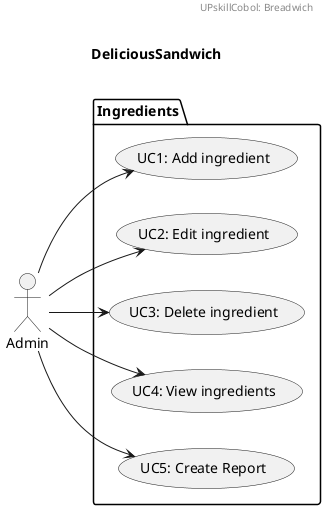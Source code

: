 @startuml
left to right direction

header
UPskillCobol: Breadwich
endheader

title \nDeliciousSandwich\n



package Ingredients {
  usecase "UC1: Add ingredient" as UC1
  usecase "UC2: Edit ingredient" as UC2
  usecase "UC3: Delete ingredient" as UC3
  usecase "UC4: View ingredients" as UC4
  usecase "UC5: Create Report" as UC5
}

Admin --> UC1
Admin --> UC2
Admin --> UC3
Admin --> UC4
Admin --> UC5
@enduml